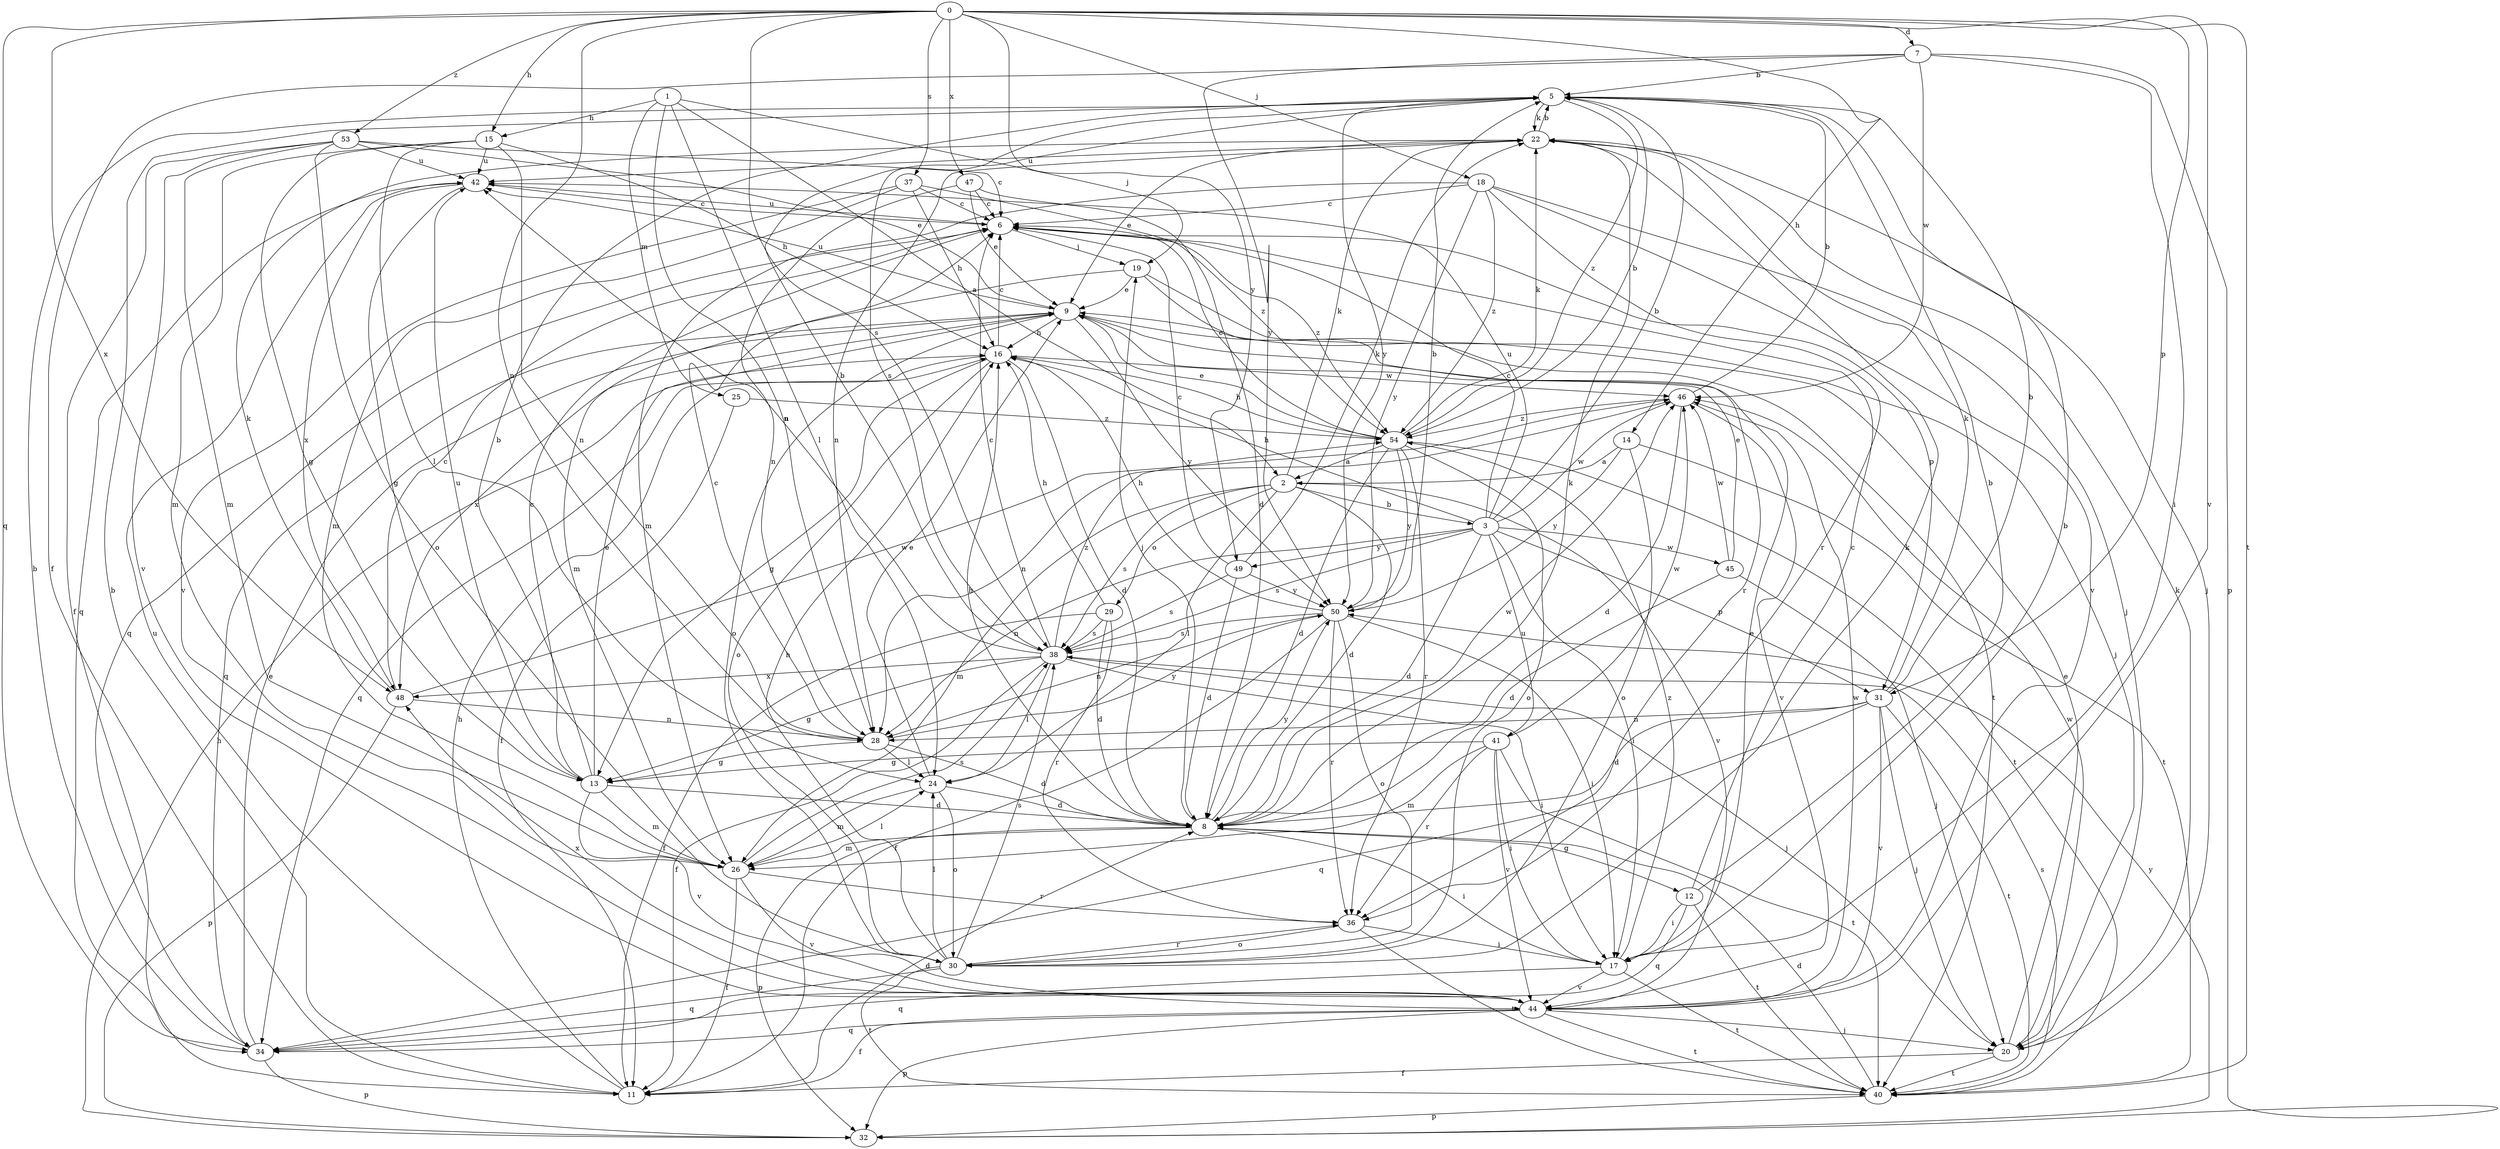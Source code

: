 strict digraph  {
0;
1;
2;
3;
5;
6;
7;
8;
9;
11;
12;
13;
14;
15;
16;
17;
18;
19;
20;
22;
24;
25;
26;
28;
29;
30;
31;
32;
34;
36;
37;
38;
40;
41;
42;
44;
45;
46;
47;
48;
49;
50;
53;
54;
0 -> 7  [label=d];
0 -> 14  [label=h];
0 -> 15  [label=h];
0 -> 18  [label=j];
0 -> 28  [label=n];
0 -> 31  [label=p];
0 -> 34  [label=q];
0 -> 37  [label=s];
0 -> 38  [label=s];
0 -> 40  [label=t];
0 -> 44  [label=v];
0 -> 47  [label=x];
0 -> 48  [label=x];
0 -> 49  [label=y];
0 -> 53  [label=z];
1 -> 2  [label=a];
1 -> 15  [label=h];
1 -> 19  [label=j];
1 -> 24  [label=l];
1 -> 25  [label=m];
1 -> 28  [label=n];
2 -> 3  [label=b];
2 -> 8  [label=d];
2 -> 22  [label=k];
2 -> 24  [label=l];
2 -> 26  [label=m];
2 -> 29  [label=o];
2 -> 38  [label=s];
2 -> 44  [label=v];
3 -> 5  [label=b];
3 -> 6  [label=c];
3 -> 8  [label=d];
3 -> 16  [label=h];
3 -> 17  [label=i];
3 -> 28  [label=n];
3 -> 31  [label=p];
3 -> 38  [label=s];
3 -> 41  [label=u];
3 -> 42  [label=u];
3 -> 45  [label=w];
3 -> 46  [label=w];
3 -> 49  [label=y];
5 -> 22  [label=k];
5 -> 38  [label=s];
5 -> 50  [label=y];
5 -> 54  [label=z];
6 -> 19  [label=j];
6 -> 31  [label=p];
6 -> 34  [label=q];
6 -> 42  [label=u];
6 -> 54  [label=z];
7 -> 5  [label=b];
7 -> 11  [label=f];
7 -> 17  [label=i];
7 -> 32  [label=p];
7 -> 46  [label=w];
7 -> 50  [label=y];
8 -> 12  [label=g];
8 -> 16  [label=h];
8 -> 17  [label=i];
8 -> 19  [label=j];
8 -> 22  [label=k];
8 -> 26  [label=m];
8 -> 32  [label=p];
8 -> 46  [label=w];
8 -> 50  [label=y];
9 -> 16  [label=h];
9 -> 30  [label=o];
9 -> 34  [label=q];
9 -> 40  [label=t];
9 -> 42  [label=u];
9 -> 48  [label=x];
9 -> 50  [label=y];
11 -> 5  [label=b];
11 -> 8  [label=d];
11 -> 16  [label=h];
11 -> 42  [label=u];
12 -> 5  [label=b];
12 -> 6  [label=c];
12 -> 17  [label=i];
12 -> 34  [label=q];
12 -> 40  [label=t];
13 -> 5  [label=b];
13 -> 6  [label=c];
13 -> 8  [label=d];
13 -> 9  [label=e];
13 -> 26  [label=m];
13 -> 42  [label=u];
13 -> 44  [label=v];
14 -> 2  [label=a];
14 -> 30  [label=o];
14 -> 40  [label=t];
14 -> 50  [label=y];
15 -> 13  [label=g];
15 -> 16  [label=h];
15 -> 24  [label=l];
15 -> 26  [label=m];
15 -> 28  [label=n];
15 -> 42  [label=u];
16 -> 6  [label=c];
16 -> 8  [label=d];
16 -> 13  [label=g];
16 -> 30  [label=o];
16 -> 34  [label=q];
16 -> 46  [label=w];
17 -> 5  [label=b];
17 -> 9  [label=e];
17 -> 34  [label=q];
17 -> 40  [label=t];
17 -> 44  [label=v];
17 -> 54  [label=z];
18 -> 6  [label=c];
18 -> 20  [label=j];
18 -> 26  [label=m];
18 -> 36  [label=r];
18 -> 44  [label=v];
18 -> 50  [label=y];
18 -> 54  [label=z];
19 -> 9  [label=e];
19 -> 20  [label=j];
19 -> 26  [label=m];
19 -> 36  [label=r];
20 -> 9  [label=e];
20 -> 11  [label=f];
20 -> 22  [label=k];
20 -> 40  [label=t];
20 -> 46  [label=w];
22 -> 5  [label=b];
22 -> 9  [label=e];
22 -> 20  [label=j];
22 -> 28  [label=n];
22 -> 42  [label=u];
24 -> 8  [label=d];
24 -> 9  [label=e];
24 -> 26  [label=m];
24 -> 30  [label=o];
25 -> 11  [label=f];
25 -> 54  [label=z];
26 -> 11  [label=f];
26 -> 24  [label=l];
26 -> 36  [label=r];
26 -> 38  [label=s];
26 -> 44  [label=v];
28 -> 6  [label=c];
28 -> 8  [label=d];
28 -> 13  [label=g];
28 -> 24  [label=l];
28 -> 50  [label=y];
29 -> 8  [label=d];
29 -> 11  [label=f];
29 -> 16  [label=h];
29 -> 36  [label=r];
29 -> 38  [label=s];
30 -> 16  [label=h];
30 -> 22  [label=k];
30 -> 24  [label=l];
30 -> 34  [label=q];
30 -> 36  [label=r];
30 -> 38  [label=s];
30 -> 40  [label=t];
31 -> 5  [label=b];
31 -> 8  [label=d];
31 -> 20  [label=j];
31 -> 22  [label=k];
31 -> 28  [label=n];
31 -> 34  [label=q];
31 -> 40  [label=t];
31 -> 44  [label=v];
32 -> 16  [label=h];
32 -> 50  [label=y];
34 -> 5  [label=b];
34 -> 9  [label=e];
34 -> 32  [label=p];
36 -> 17  [label=i];
36 -> 30  [label=o];
36 -> 40  [label=t];
37 -> 6  [label=c];
37 -> 16  [label=h];
37 -> 26  [label=m];
37 -> 44  [label=v];
37 -> 54  [label=z];
38 -> 5  [label=b];
38 -> 6  [label=c];
38 -> 11  [label=f];
38 -> 13  [label=g];
38 -> 17  [label=i];
38 -> 20  [label=j];
38 -> 24  [label=l];
38 -> 42  [label=u];
38 -> 48  [label=x];
38 -> 54  [label=z];
40 -> 8  [label=d];
40 -> 32  [label=p];
40 -> 38  [label=s];
41 -> 13  [label=g];
41 -> 17  [label=i];
41 -> 26  [label=m];
41 -> 36  [label=r];
41 -> 40  [label=t];
41 -> 44  [label=v];
41 -> 46  [label=w];
42 -> 6  [label=c];
42 -> 13  [label=g];
42 -> 34  [label=q];
42 -> 48  [label=x];
44 -> 11  [label=f];
44 -> 20  [label=j];
44 -> 32  [label=p];
44 -> 34  [label=q];
44 -> 40  [label=t];
44 -> 46  [label=w];
44 -> 48  [label=x];
45 -> 8  [label=d];
45 -> 9  [label=e];
45 -> 20  [label=j];
45 -> 46  [label=w];
46 -> 5  [label=b];
46 -> 8  [label=d];
46 -> 28  [label=n];
46 -> 44  [label=v];
46 -> 54  [label=z];
47 -> 6  [label=c];
47 -> 8  [label=d];
47 -> 9  [label=e];
47 -> 28  [label=n];
48 -> 6  [label=c];
48 -> 22  [label=k];
48 -> 28  [label=n];
48 -> 32  [label=p];
48 -> 46  [label=w];
49 -> 6  [label=c];
49 -> 8  [label=d];
49 -> 22  [label=k];
49 -> 38  [label=s];
49 -> 50  [label=y];
50 -> 5  [label=b];
50 -> 11  [label=f];
50 -> 16  [label=h];
50 -> 17  [label=i];
50 -> 28  [label=n];
50 -> 30  [label=o];
50 -> 36  [label=r];
50 -> 38  [label=s];
53 -> 6  [label=c];
53 -> 9  [label=e];
53 -> 11  [label=f];
53 -> 26  [label=m];
53 -> 30  [label=o];
53 -> 42  [label=u];
53 -> 44  [label=v];
54 -> 2  [label=a];
54 -> 5  [label=b];
54 -> 6  [label=c];
54 -> 8  [label=d];
54 -> 9  [label=e];
54 -> 16  [label=h];
54 -> 22  [label=k];
54 -> 30  [label=o];
54 -> 36  [label=r];
54 -> 40  [label=t];
54 -> 50  [label=y];
}
